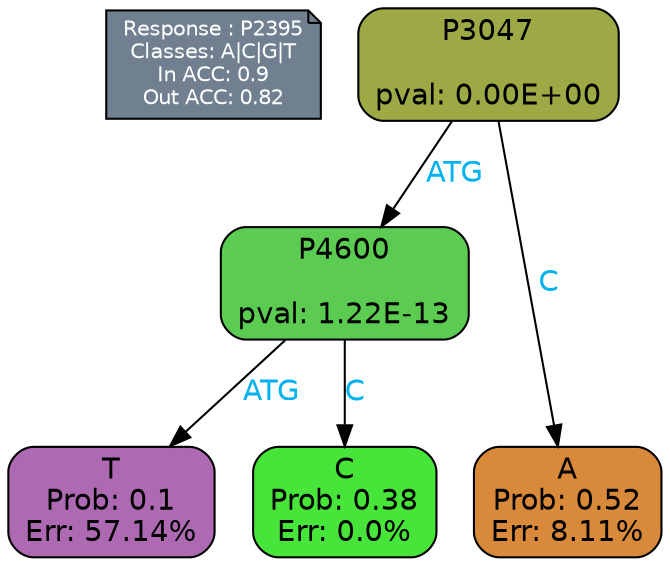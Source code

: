 digraph Tree {
node [shape=box, style="filled, rounded", color="black", fontname=helvetica] ;
graph [ranksep=equally, splines=polylines, bgcolor=transparent, dpi=600] ;
edge [fontname=helvetica] ;
LEGEND [label="Response : P2395
Classes: A|C|G|T
In ACC: 0.9
Out ACC: 0.82
",shape=note,align=left,style=filled,fillcolor="slategray",fontcolor="white",fontsize=10];1 [label="P3047

pval: 0.00E+00", fillcolor="#9ca945"] ;
2 [label="P4600

pval: 1.22E-13", fillcolor="#5ccb52"] ;
3 [label="T
Prob: 0.1
Err: 57.14%", fillcolor="#ad6ab3"] ;
4 [label="C
Prob: 0.38
Err: 0.0%", fillcolor="#47e539"] ;
5 [label="A
Prob: 0.52
Err: 8.11%", fillcolor="#d88939"] ;
1 -> 2 [label="ATG",fontcolor=deepskyblue2] ;
1 -> 5 [label="C",fontcolor=deepskyblue2] ;
2 -> 3 [label="ATG",fontcolor=deepskyblue2] ;
2 -> 4 [label="C",fontcolor=deepskyblue2] ;
{rank = same; 3;4;5;}{rank = same; LEGEND;1;}}